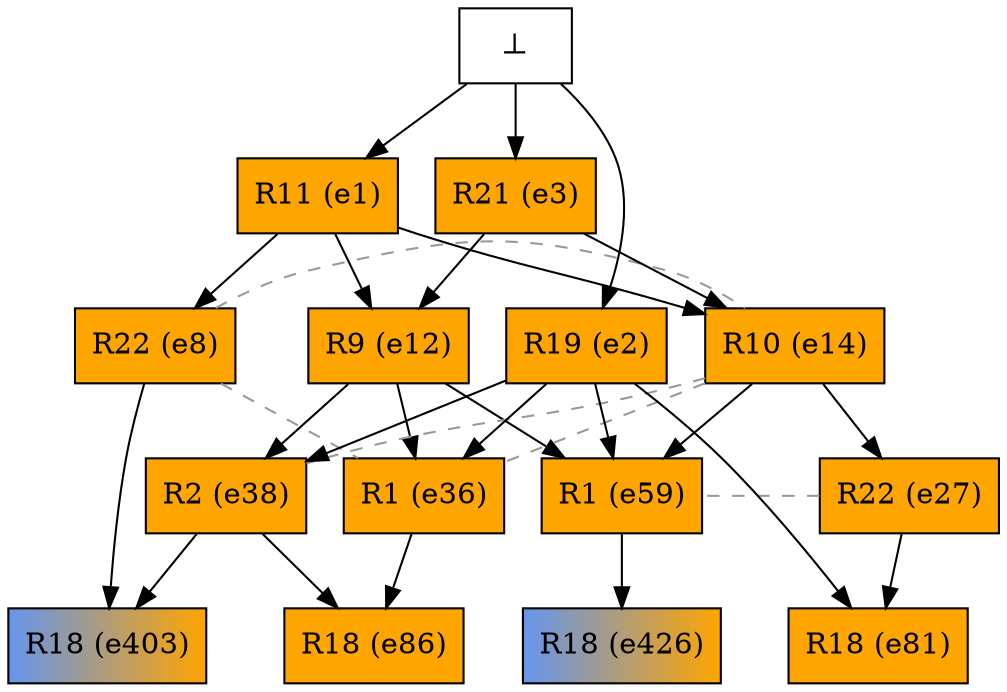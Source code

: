 digraph test {
  e1 -> e8;
  e1 -> e12;
  e3 -> e12;
  e1 -> e14;
  e3 -> e14;
  e14 -> e27;
  e2 -> e36;
  e12 -> e36;
  e2 -> e38;
  e12 -> e38;
  e2 -> e59;
  e12 -> e59;
  e14 -> e59;
  e2 -> e81;
  e27 -> e81;
  e36 -> e86;
  e38 -> e86;
  e8 -> e403;
  e38 -> e403;
  e59 -> e426;
  e0 -> e1;
  e0 -> e2;
  e0 -> e3;

//conflicts
  e8 -> e14 [arrowhead=none color=gray60 style=dashed constraint=false];
  e8 -> e36 [arrowhead=none color=gray60 style=dashed constraint=false];
  e14 -> e36 [arrowhead=none color=gray60 style=dashed constraint=false];
  e14 -> e38 [arrowhead=none color=gray60 style=dashed constraint=false];
  e27 -> e59 [arrowhead=none color=gray60 style=dashed constraint=false];

  e1 [color="black" fillcolor="orange:orange" label="R11 (e1)" shape=box style=filled];
  e2 [color="black" fillcolor="orange:orange" label="R19 (e2)" shape=box style=filled];
  e3 [color="black" fillcolor="orange:orange" label="R21 (e3)" shape=box style=filled];
  e8 [color="black" fillcolor="orange:orange" label="R22 (e8)" shape=box style=filled];
  e12 [color="black" fillcolor="orange:orange" label="R9 (e12)" shape=box style=filled];
  e14 [color="black" fillcolor="orange:orange" label="R10 (e14)" shape=box style=filled];
  e27 [color="black" fillcolor="orange:orange" label="R22 (e27)" shape=box style=filled];
  e36 [color="black" fillcolor="orange:orange" label="R1 (e36)" shape=box style=filled];
  e38 [color="black" fillcolor="orange:orange" label="R2 (e38)" shape=box style=filled];
  e59 [color="black" fillcolor="orange:orange" label="R1 (e59)" shape=box style=filled];
  e81 [color="black" fillcolor="orange:orange" label="R18 (e81)" shape=box style=filled];
  e86 [color="black" fillcolor="orange:orange" label="R18 (e86)" shape=box style=filled];
  e403 [color="black" fillcolor="cornflowerblue:orange" label="R18 (e403)" shape=box style=filled];
  e426 [color="black" fillcolor="cornflowerblue:orange" label="R18 (e426)" shape=box style=filled];
  e0 [fillcolor="white" label="⊥" shape=box style=filled];
}
